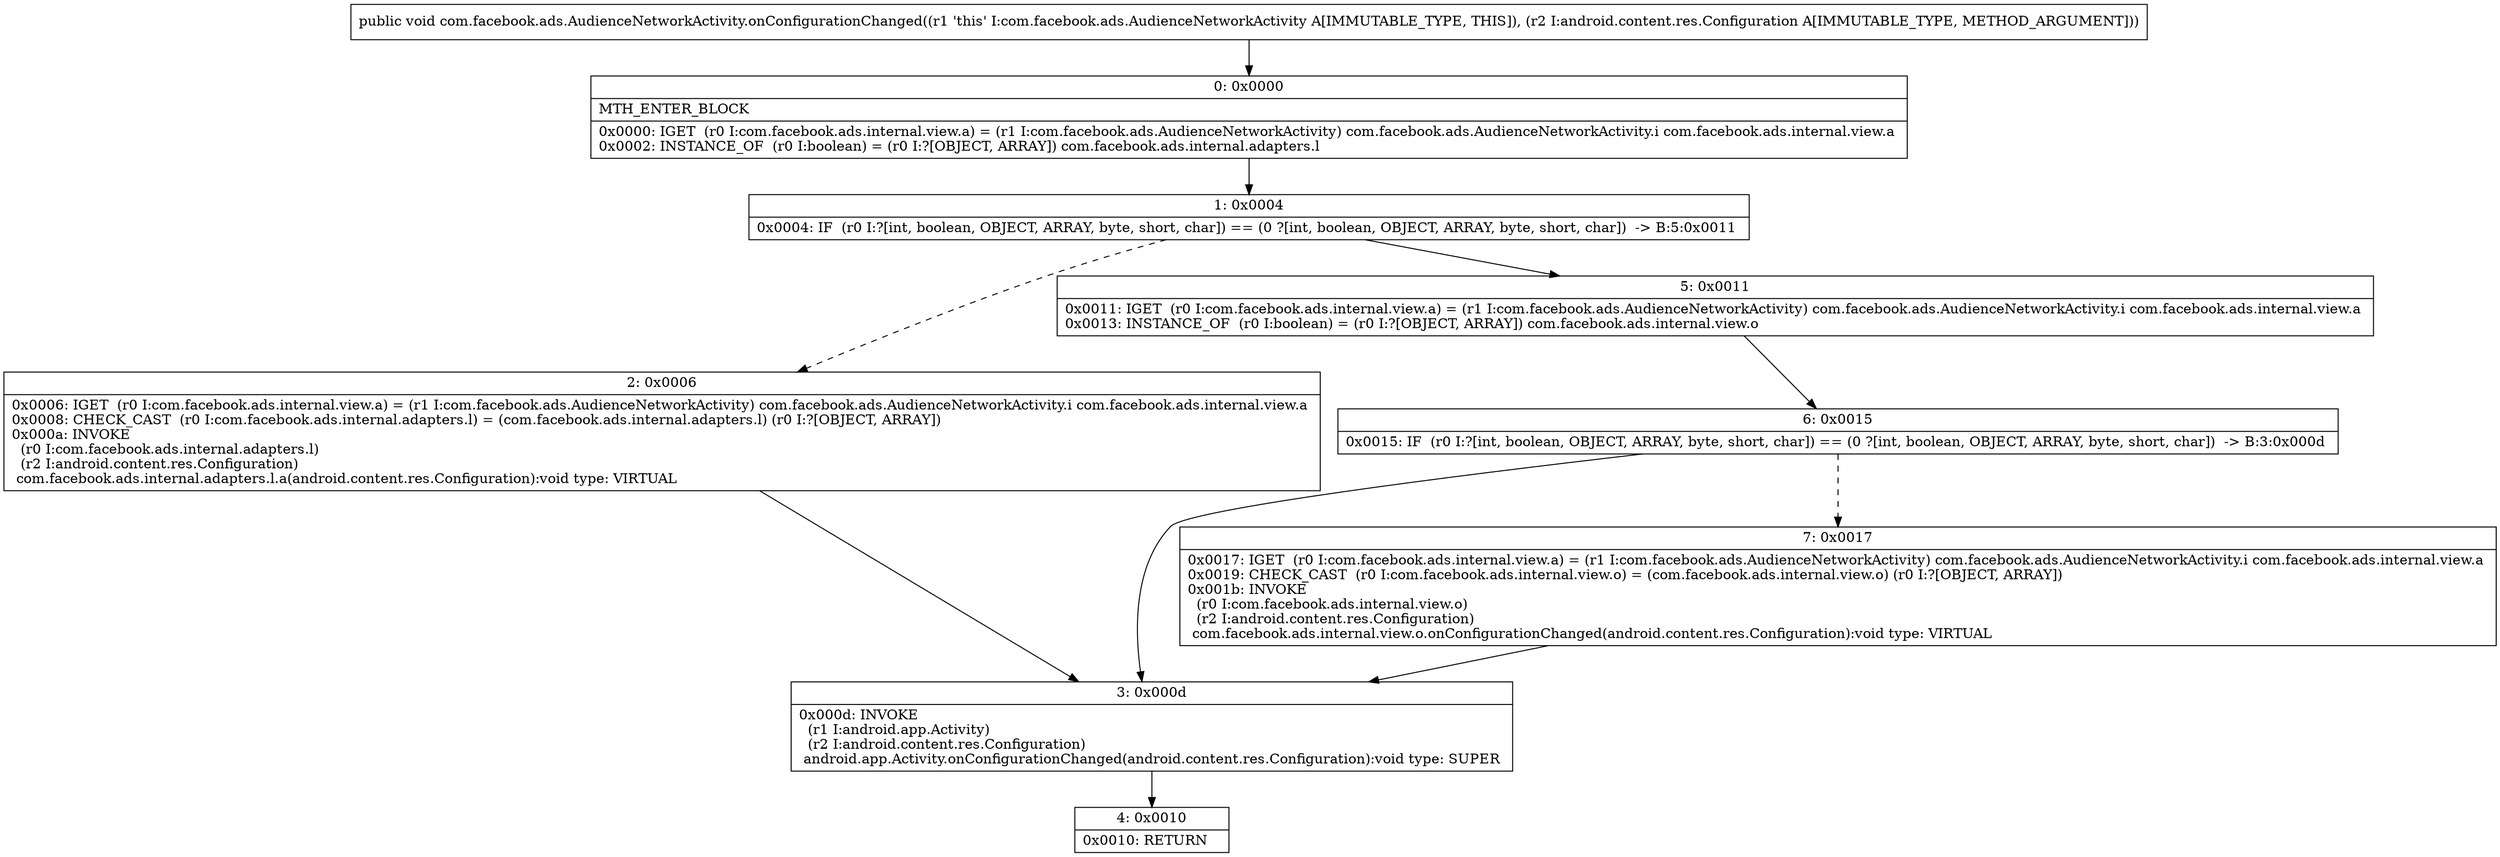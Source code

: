 digraph "CFG forcom.facebook.ads.AudienceNetworkActivity.onConfigurationChanged(Landroid\/content\/res\/Configuration;)V" {
Node_0 [shape=record,label="{0\:\ 0x0000|MTH_ENTER_BLOCK\l|0x0000: IGET  (r0 I:com.facebook.ads.internal.view.a) = (r1 I:com.facebook.ads.AudienceNetworkActivity) com.facebook.ads.AudienceNetworkActivity.i com.facebook.ads.internal.view.a \l0x0002: INSTANCE_OF  (r0 I:boolean) = (r0 I:?[OBJECT, ARRAY]) com.facebook.ads.internal.adapters.l \l}"];
Node_1 [shape=record,label="{1\:\ 0x0004|0x0004: IF  (r0 I:?[int, boolean, OBJECT, ARRAY, byte, short, char]) == (0 ?[int, boolean, OBJECT, ARRAY, byte, short, char])  \-\> B:5:0x0011 \l}"];
Node_2 [shape=record,label="{2\:\ 0x0006|0x0006: IGET  (r0 I:com.facebook.ads.internal.view.a) = (r1 I:com.facebook.ads.AudienceNetworkActivity) com.facebook.ads.AudienceNetworkActivity.i com.facebook.ads.internal.view.a \l0x0008: CHECK_CAST  (r0 I:com.facebook.ads.internal.adapters.l) = (com.facebook.ads.internal.adapters.l) (r0 I:?[OBJECT, ARRAY]) \l0x000a: INVOKE  \l  (r0 I:com.facebook.ads.internal.adapters.l)\l  (r2 I:android.content.res.Configuration)\l com.facebook.ads.internal.adapters.l.a(android.content.res.Configuration):void type: VIRTUAL \l}"];
Node_3 [shape=record,label="{3\:\ 0x000d|0x000d: INVOKE  \l  (r1 I:android.app.Activity)\l  (r2 I:android.content.res.Configuration)\l android.app.Activity.onConfigurationChanged(android.content.res.Configuration):void type: SUPER \l}"];
Node_4 [shape=record,label="{4\:\ 0x0010|0x0010: RETURN   \l}"];
Node_5 [shape=record,label="{5\:\ 0x0011|0x0011: IGET  (r0 I:com.facebook.ads.internal.view.a) = (r1 I:com.facebook.ads.AudienceNetworkActivity) com.facebook.ads.AudienceNetworkActivity.i com.facebook.ads.internal.view.a \l0x0013: INSTANCE_OF  (r0 I:boolean) = (r0 I:?[OBJECT, ARRAY]) com.facebook.ads.internal.view.o \l}"];
Node_6 [shape=record,label="{6\:\ 0x0015|0x0015: IF  (r0 I:?[int, boolean, OBJECT, ARRAY, byte, short, char]) == (0 ?[int, boolean, OBJECT, ARRAY, byte, short, char])  \-\> B:3:0x000d \l}"];
Node_7 [shape=record,label="{7\:\ 0x0017|0x0017: IGET  (r0 I:com.facebook.ads.internal.view.a) = (r1 I:com.facebook.ads.AudienceNetworkActivity) com.facebook.ads.AudienceNetworkActivity.i com.facebook.ads.internal.view.a \l0x0019: CHECK_CAST  (r0 I:com.facebook.ads.internal.view.o) = (com.facebook.ads.internal.view.o) (r0 I:?[OBJECT, ARRAY]) \l0x001b: INVOKE  \l  (r0 I:com.facebook.ads.internal.view.o)\l  (r2 I:android.content.res.Configuration)\l com.facebook.ads.internal.view.o.onConfigurationChanged(android.content.res.Configuration):void type: VIRTUAL \l}"];
MethodNode[shape=record,label="{public void com.facebook.ads.AudienceNetworkActivity.onConfigurationChanged((r1 'this' I:com.facebook.ads.AudienceNetworkActivity A[IMMUTABLE_TYPE, THIS]), (r2 I:android.content.res.Configuration A[IMMUTABLE_TYPE, METHOD_ARGUMENT])) }"];
MethodNode -> Node_0;
Node_0 -> Node_1;
Node_1 -> Node_2[style=dashed];
Node_1 -> Node_5;
Node_2 -> Node_3;
Node_3 -> Node_4;
Node_5 -> Node_6;
Node_6 -> Node_3;
Node_6 -> Node_7[style=dashed];
Node_7 -> Node_3;
}


